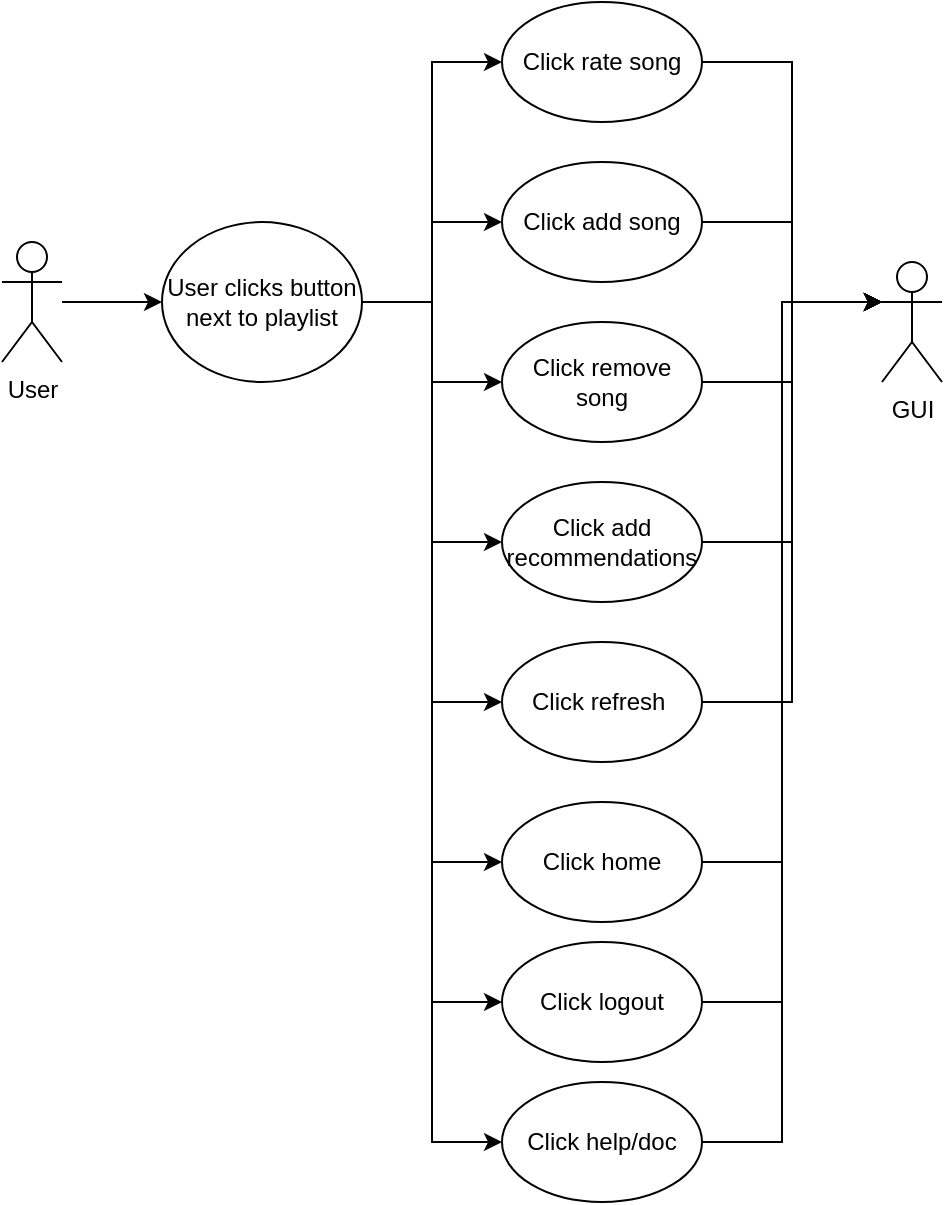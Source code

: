 <mxfile version="13.5.8" type="github">
  <diagram id="M5U9l8dbZMxuILq-FMUF" name="Page-1">
    <mxGraphModel dx="1038" dy="580" grid="1" gridSize="10" guides="1" tooltips="1" connect="1" arrows="1" fold="1" page="1" pageScale="1" pageWidth="850" pageHeight="1100" math="0" shadow="0">
      <root>
        <mxCell id="0" />
        <mxCell id="1" parent="0" />
        <mxCell id="rc5mNJRZWNXgHIaIEqdU-7" style="edgeStyle=orthogonalEdgeStyle;rounded=0;orthogonalLoop=1;jettySize=auto;html=1;entryX=0;entryY=0.5;entryDx=0;entryDy=0;" parent="1" source="rc5mNJRZWNXgHIaIEqdU-8" target="rc5mNJRZWNXgHIaIEqdU-13" edge="1">
          <mxGeometry relative="1" as="geometry" />
        </mxCell>
        <mxCell id="rc5mNJRZWNXgHIaIEqdU-8" value="User" style="shape=umlActor;verticalLabelPosition=bottom;labelBackgroundColor=#ffffff;verticalAlign=top;html=1;outlineConnect=0;" parent="1" vertex="1">
          <mxGeometry x="90" y="230" width="30" height="60" as="geometry" />
        </mxCell>
        <mxCell id="rc5mNJRZWNXgHIaIEqdU-9" style="edgeStyle=orthogonalEdgeStyle;rounded=0;orthogonalLoop=1;jettySize=auto;html=1;entryX=0;entryY=0.5;entryDx=0;entryDy=0;" parent="1" source="rc5mNJRZWNXgHIaIEqdU-13" target="rc5mNJRZWNXgHIaIEqdU-17" edge="1">
          <mxGeometry relative="1" as="geometry" />
        </mxCell>
        <mxCell id="rc5mNJRZWNXgHIaIEqdU-10" style="edgeStyle=orthogonalEdgeStyle;rounded=0;orthogonalLoop=1;jettySize=auto;html=1;entryX=0;entryY=0.5;entryDx=0;entryDy=0;" parent="1" source="rc5mNJRZWNXgHIaIEqdU-13" target="rc5mNJRZWNXgHIaIEqdU-19" edge="1">
          <mxGeometry relative="1" as="geometry" />
        </mxCell>
        <mxCell id="rc5mNJRZWNXgHIaIEqdU-11" style="edgeStyle=orthogonalEdgeStyle;rounded=0;orthogonalLoop=1;jettySize=auto;html=1;entryX=0;entryY=0.5;entryDx=0;entryDy=0;" parent="1" source="rc5mNJRZWNXgHIaIEqdU-13" target="rc5mNJRZWNXgHIaIEqdU-21" edge="1">
          <mxGeometry relative="1" as="geometry" />
        </mxCell>
        <mxCell id="rc5mNJRZWNXgHIaIEqdU-12" style="edgeStyle=orthogonalEdgeStyle;rounded=0;orthogonalLoop=1;jettySize=auto;html=1;entryX=0;entryY=0.5;entryDx=0;entryDy=0;" parent="1" source="rc5mNJRZWNXgHIaIEqdU-13" target="rc5mNJRZWNXgHIaIEqdU-15" edge="1">
          <mxGeometry relative="1" as="geometry" />
        </mxCell>
        <mxCell id="tExjtVkeemtlfO3JOba_-3" style="edgeStyle=orthogonalEdgeStyle;rounded=0;orthogonalLoop=1;jettySize=auto;html=1;entryX=0;entryY=0.5;entryDx=0;entryDy=0;" parent="1" source="rc5mNJRZWNXgHIaIEqdU-13" target="tExjtVkeemtlfO3JOba_-1" edge="1">
          <mxGeometry relative="1" as="geometry" />
        </mxCell>
        <mxCell id="tExjtVkeemtlfO3JOba_-4" style="edgeStyle=orthogonalEdgeStyle;rounded=0;orthogonalLoop=1;jettySize=auto;html=1;entryX=0;entryY=0.5;entryDx=0;entryDy=0;" parent="1" source="rc5mNJRZWNXgHIaIEqdU-13" target="tExjtVkeemtlfO3JOba_-2" edge="1">
          <mxGeometry relative="1" as="geometry" />
        </mxCell>
        <mxCell id="tExjtVkeemtlfO3JOba_-6" style="edgeStyle=orthogonalEdgeStyle;rounded=0;orthogonalLoop=1;jettySize=auto;html=1;entryX=0;entryY=0.5;entryDx=0;entryDy=0;" parent="1" source="rc5mNJRZWNXgHIaIEqdU-13" target="tExjtVkeemtlfO3JOba_-5" edge="1">
          <mxGeometry relative="1" as="geometry" />
        </mxCell>
        <mxCell id="qYje1zFaU4oIvHXEOaz6-4" style="edgeStyle=orthogonalEdgeStyle;rounded=0;orthogonalLoop=1;jettySize=auto;html=1;entryX=0;entryY=0.5;entryDx=0;entryDy=0;" edge="1" parent="1" source="rc5mNJRZWNXgHIaIEqdU-13" target="qYje1zFaU4oIvHXEOaz6-3">
          <mxGeometry relative="1" as="geometry" />
        </mxCell>
        <mxCell id="rc5mNJRZWNXgHIaIEqdU-13" value="User clicks button next to playlist" style="ellipse;whiteSpace=wrap;html=1;" parent="1" vertex="1">
          <mxGeometry x="170" y="220" width="100" height="80" as="geometry" />
        </mxCell>
        <mxCell id="rc5mNJRZWNXgHIaIEqdU-14" style="edgeStyle=orthogonalEdgeStyle;rounded=0;orthogonalLoop=1;jettySize=auto;html=1;entryX=0;entryY=0.333;entryDx=0;entryDy=0;entryPerimeter=0;" parent="1" source="rc5mNJRZWNXgHIaIEqdU-15" target="rc5mNJRZWNXgHIaIEqdU-22" edge="1">
          <mxGeometry relative="1" as="geometry" />
        </mxCell>
        <mxCell id="rc5mNJRZWNXgHIaIEqdU-15" value="Click rate song" style="ellipse;whiteSpace=wrap;html=1;" parent="1" vertex="1">
          <mxGeometry x="340" y="110" width="100" height="60" as="geometry" />
        </mxCell>
        <mxCell id="rc5mNJRZWNXgHIaIEqdU-16" style="edgeStyle=orthogonalEdgeStyle;rounded=0;orthogonalLoop=1;jettySize=auto;html=1;exitX=1;exitY=0.5;exitDx=0;exitDy=0;entryX=0;entryY=0.333;entryDx=0;entryDy=0;entryPerimeter=0;" parent="1" source="rc5mNJRZWNXgHIaIEqdU-17" target="rc5mNJRZWNXgHIaIEqdU-22" edge="1">
          <mxGeometry relative="1" as="geometry" />
        </mxCell>
        <mxCell id="rc5mNJRZWNXgHIaIEqdU-17" value="Click add song" style="ellipse;whiteSpace=wrap;html=1;" parent="1" vertex="1">
          <mxGeometry x="340" y="190" width="100" height="60" as="geometry" />
        </mxCell>
        <mxCell id="rc5mNJRZWNXgHIaIEqdU-18" style="edgeStyle=orthogonalEdgeStyle;rounded=0;orthogonalLoop=1;jettySize=auto;html=1;entryX=0;entryY=0.333;entryDx=0;entryDy=0;entryPerimeter=0;" parent="1" source="rc5mNJRZWNXgHIaIEqdU-19" target="rc5mNJRZWNXgHIaIEqdU-22" edge="1">
          <mxGeometry relative="1" as="geometry" />
        </mxCell>
        <mxCell id="rc5mNJRZWNXgHIaIEqdU-19" value="Click remove song" style="ellipse;whiteSpace=wrap;html=1;" parent="1" vertex="1">
          <mxGeometry x="340" y="270" width="100" height="60" as="geometry" />
        </mxCell>
        <mxCell id="rc5mNJRZWNXgHIaIEqdU-20" style="edgeStyle=orthogonalEdgeStyle;rounded=0;orthogonalLoop=1;jettySize=auto;html=1;entryX=0;entryY=0.333;entryDx=0;entryDy=0;entryPerimeter=0;" parent="1" source="rc5mNJRZWNXgHIaIEqdU-21" target="rc5mNJRZWNXgHIaIEqdU-22" edge="1">
          <mxGeometry relative="1" as="geometry" />
        </mxCell>
        <mxCell id="rc5mNJRZWNXgHIaIEqdU-21" value="Click add recommendations" style="ellipse;whiteSpace=wrap;html=1;" parent="1" vertex="1">
          <mxGeometry x="340" y="350" width="100" height="60" as="geometry" />
        </mxCell>
        <mxCell id="rc5mNJRZWNXgHIaIEqdU-22" value="GUI" style="shape=umlActor;verticalLabelPosition=bottom;labelBackgroundColor=#ffffff;verticalAlign=top;html=1;outlineConnect=0;" parent="1" vertex="1">
          <mxGeometry x="530" y="240" width="30" height="60" as="geometry" />
        </mxCell>
        <mxCell id="tExjtVkeemtlfO3JOba_-7" style="edgeStyle=orthogonalEdgeStyle;rounded=0;orthogonalLoop=1;jettySize=auto;html=1;entryX=0;entryY=0.333;entryDx=0;entryDy=0;entryPerimeter=0;" parent="1" source="tExjtVkeemtlfO3JOba_-1" target="rc5mNJRZWNXgHIaIEqdU-22" edge="1">
          <mxGeometry relative="1" as="geometry" />
        </mxCell>
        <mxCell id="tExjtVkeemtlfO3JOba_-1" value="Click refresh&amp;nbsp;" style="ellipse;whiteSpace=wrap;html=1;" parent="1" vertex="1">
          <mxGeometry x="340" y="430" width="100" height="60" as="geometry" />
        </mxCell>
        <mxCell id="qYje1zFaU4oIvHXEOaz6-1" style="edgeStyle=orthogonalEdgeStyle;rounded=0;orthogonalLoop=1;jettySize=auto;html=1;" edge="1" parent="1" source="tExjtVkeemtlfO3JOba_-2">
          <mxGeometry relative="1" as="geometry">
            <mxPoint x="530" y="260" as="targetPoint" />
            <Array as="points">
              <mxPoint x="480" y="540" />
              <mxPoint x="480" y="260" />
            </Array>
          </mxGeometry>
        </mxCell>
        <mxCell id="tExjtVkeemtlfO3JOba_-2" value="Click home" style="ellipse;whiteSpace=wrap;html=1;" parent="1" vertex="1">
          <mxGeometry x="340" y="510" width="100" height="60" as="geometry" />
        </mxCell>
        <mxCell id="qYje1zFaU4oIvHXEOaz6-2" style="edgeStyle=orthogonalEdgeStyle;rounded=0;orthogonalLoop=1;jettySize=auto;html=1;" edge="1" parent="1" source="tExjtVkeemtlfO3JOba_-5">
          <mxGeometry relative="1" as="geometry">
            <mxPoint x="530" y="260" as="targetPoint" />
            <Array as="points">
              <mxPoint x="480" y="610" />
              <mxPoint x="480" y="260" />
            </Array>
          </mxGeometry>
        </mxCell>
        <mxCell id="tExjtVkeemtlfO3JOba_-5" value="Click logout" style="ellipse;whiteSpace=wrap;html=1;" parent="1" vertex="1">
          <mxGeometry x="340" y="580" width="100" height="60" as="geometry" />
        </mxCell>
        <mxCell id="qYje1zFaU4oIvHXEOaz6-5" style="edgeStyle=orthogonalEdgeStyle;rounded=0;orthogonalLoop=1;jettySize=auto;html=1;" edge="1" parent="1" source="qYje1zFaU4oIvHXEOaz6-3">
          <mxGeometry relative="1" as="geometry">
            <mxPoint x="530" y="260" as="targetPoint" />
            <Array as="points">
              <mxPoint x="480" y="680" />
              <mxPoint x="480" y="260" />
            </Array>
          </mxGeometry>
        </mxCell>
        <mxCell id="qYje1zFaU4oIvHXEOaz6-3" value="Click help/doc" style="ellipse;whiteSpace=wrap;html=1;" vertex="1" parent="1">
          <mxGeometry x="340" y="650" width="100" height="60" as="geometry" />
        </mxCell>
      </root>
    </mxGraphModel>
  </diagram>
</mxfile>
